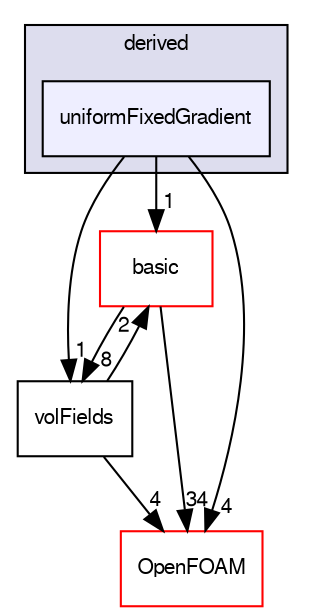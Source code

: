 digraph "src/finiteVolume/fields/fvPatchFields/derived/uniformFixedGradient" {
  bgcolor=transparent;
  compound=true
  node [ fontsize="10", fontname="FreeSans"];
  edge [ labelfontsize="10", labelfontname="FreeSans"];
  subgraph clusterdir_ece9aa6b5af9a7776a75b0c1993b0910 {
    graph [ bgcolor="#ddddee", pencolor="black", label="derived" fontname="FreeSans", fontsize="10", URL="dir_ece9aa6b5af9a7776a75b0c1993b0910.html"]
  dir_493e8ec13dbb1f8a60d9e98b3dc8d521 [shape=box, label="uniformFixedGradient", style="filled", fillcolor="#eeeeff", pencolor="black", URL="dir_493e8ec13dbb1f8a60d9e98b3dc8d521.html"];
  }
  dir_546b14c9025d30bb5b92fa069dbdd82c [shape=box label="basic" color="red" URL="dir_546b14c9025d30bb5b92fa069dbdd82c.html"];
  dir_bd8bf7fa65467c460a50eacc456ce356 [shape=box label="volFields" URL="dir_bd8bf7fa65467c460a50eacc456ce356.html"];
  dir_c5473ff19b20e6ec4dfe5c310b3778a8 [shape=box label="OpenFOAM" color="red" URL="dir_c5473ff19b20e6ec4dfe5c310b3778a8.html"];
  dir_546b14c9025d30bb5b92fa069dbdd82c->dir_bd8bf7fa65467c460a50eacc456ce356 [headlabel="8", labeldistance=1.5 headhref="dir_000765_000883.html"];
  dir_546b14c9025d30bb5b92fa069dbdd82c->dir_c5473ff19b20e6ec4dfe5c310b3778a8 [headlabel="34", labeldistance=1.5 headhref="dir_000765_001706.html"];
  dir_bd8bf7fa65467c460a50eacc456ce356->dir_546b14c9025d30bb5b92fa069dbdd82c [headlabel="2", labeldistance=1.5 headhref="dir_000883_000765.html"];
  dir_bd8bf7fa65467c460a50eacc456ce356->dir_c5473ff19b20e6ec4dfe5c310b3778a8 [headlabel="4", labeldistance=1.5 headhref="dir_000883_001706.html"];
  dir_493e8ec13dbb1f8a60d9e98b3dc8d521->dir_546b14c9025d30bb5b92fa069dbdd82c [headlabel="1", labeldistance=1.5 headhref="dir_000851_000765.html"];
  dir_493e8ec13dbb1f8a60d9e98b3dc8d521->dir_bd8bf7fa65467c460a50eacc456ce356 [headlabel="1", labeldistance=1.5 headhref="dir_000851_000883.html"];
  dir_493e8ec13dbb1f8a60d9e98b3dc8d521->dir_c5473ff19b20e6ec4dfe5c310b3778a8 [headlabel="4", labeldistance=1.5 headhref="dir_000851_001706.html"];
}
